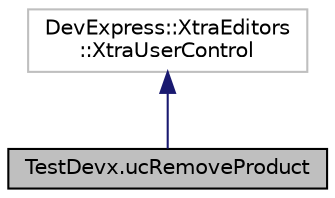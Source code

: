 digraph "TestDevx.ucRemoveProduct"
{
  edge [fontname="Helvetica",fontsize="10",labelfontname="Helvetica",labelfontsize="10"];
  node [fontname="Helvetica",fontsize="10",shape=record];
  Node2 [label="TestDevx.ucRemoveProduct",height=0.2,width=0.4,color="black", fillcolor="grey75", style="filled", fontcolor="black"];
  Node3 -> Node2 [dir="back",color="midnightblue",fontsize="10",style="solid",fontname="Helvetica"];
  Node3 [label="DevExpress::XtraEditors\l::XtraUserControl",height=0.2,width=0.4,color="grey75", fillcolor="white", style="filled"];
}
